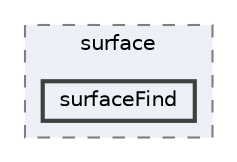 digraph "applications/utilities/surface/surfaceFind"
{
 // LATEX_PDF_SIZE
  bgcolor="transparent";
  edge [fontname=Helvetica,fontsize=10,labelfontname=Helvetica,labelfontsize=10];
  node [fontname=Helvetica,fontsize=10,shape=box,height=0.2,width=0.4];
  compound=true
  subgraph clusterdir_f17de662d5fa06afbf0442aecb6ca0a0 {
    graph [ bgcolor="#edf0f7", pencolor="grey50", label="surface", fontname=Helvetica,fontsize=10 style="filled,dashed", URL="dir_f17de662d5fa06afbf0442aecb6ca0a0.html",tooltip=""]
  dir_49cc53a37affccc1a79719b45c86e7e9 [label="surfaceFind", fillcolor="#edf0f7", color="grey25", style="filled,bold", URL="dir_49cc53a37affccc1a79719b45c86e7e9.html",tooltip=""];
  }
}
